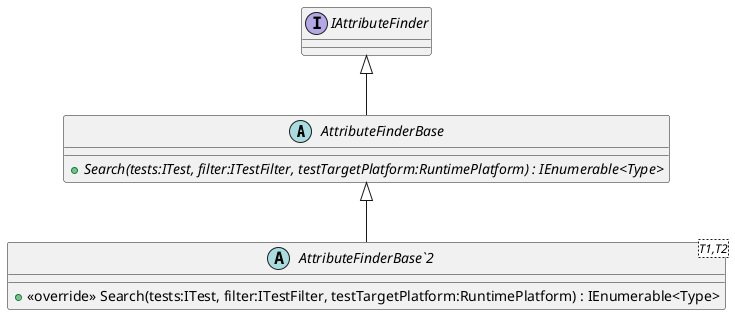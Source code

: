 @startuml
abstract class AttributeFinderBase {
    + {abstract} Search(tests:ITest, filter:ITestFilter, testTargetPlatform:RuntimePlatform) : IEnumerable<Type>
}
interface IAttributeFinder {
}
abstract class "AttributeFinderBase`2"<T1,T2> {
    + <<override>> Search(tests:ITest, filter:ITestFilter, testTargetPlatform:RuntimePlatform) : IEnumerable<Type>
}
IAttributeFinder <|-- AttributeFinderBase
AttributeFinderBase <|-- "AttributeFinderBase`2"
@enduml
